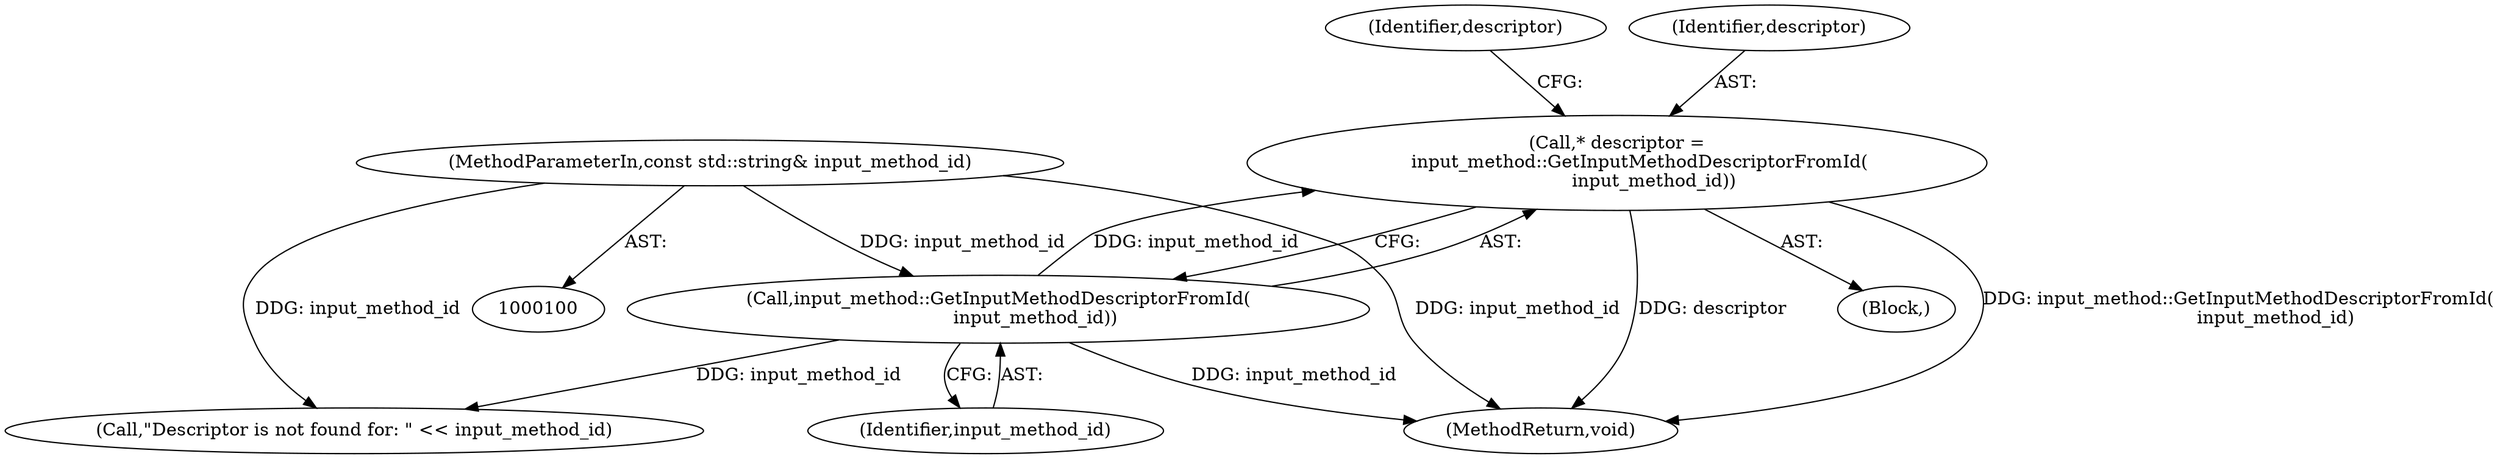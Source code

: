 digraph "0_Chrome_dc7b094a338c6c521f918f478e993f0f74bbea0d_3@pointer" {
"1000104" [label="(Call,* descriptor =\n        input_method::GetInputMethodDescriptorFromId(\n             input_method_id))"];
"1000106" [label="(Call,input_method::GetInputMethodDescriptorFromId(\n             input_method_id))"];
"1000101" [label="(MethodParameterIn,const std::string& input_method_id)"];
"1000107" [label="(Identifier,input_method_id)"];
"1000109" [label="(Identifier,descriptor)"];
"1000122" [label="(MethodReturn,void)"];
"1000119" [label="(Call,\"Descriptor is not found for: \" << input_method_id)"];
"1000102" [label="(Block,)"];
"1000104" [label="(Call,* descriptor =\n        input_method::GetInputMethodDescriptorFromId(\n             input_method_id))"];
"1000106" [label="(Call,input_method::GetInputMethodDescriptorFromId(\n             input_method_id))"];
"1000101" [label="(MethodParameterIn,const std::string& input_method_id)"];
"1000105" [label="(Identifier,descriptor)"];
"1000104" -> "1000102"  [label="AST: "];
"1000104" -> "1000106"  [label="CFG: "];
"1000105" -> "1000104"  [label="AST: "];
"1000106" -> "1000104"  [label="AST: "];
"1000109" -> "1000104"  [label="CFG: "];
"1000104" -> "1000122"  [label="DDG: descriptor"];
"1000104" -> "1000122"  [label="DDG: input_method::GetInputMethodDescriptorFromId(\n             input_method_id)"];
"1000106" -> "1000104"  [label="DDG: input_method_id"];
"1000106" -> "1000107"  [label="CFG: "];
"1000107" -> "1000106"  [label="AST: "];
"1000106" -> "1000122"  [label="DDG: input_method_id"];
"1000101" -> "1000106"  [label="DDG: input_method_id"];
"1000106" -> "1000119"  [label="DDG: input_method_id"];
"1000101" -> "1000100"  [label="AST: "];
"1000101" -> "1000122"  [label="DDG: input_method_id"];
"1000101" -> "1000119"  [label="DDG: input_method_id"];
}
